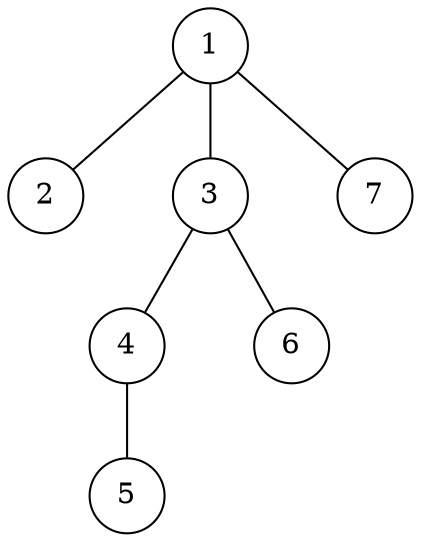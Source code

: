 graph {
	nodesep=0.6
	rankdir=BT
	node [shape = circle];
	1;
	2--1;
	3--1;
	4--3;
	5--4;
	6--3;
	7--1;
}
